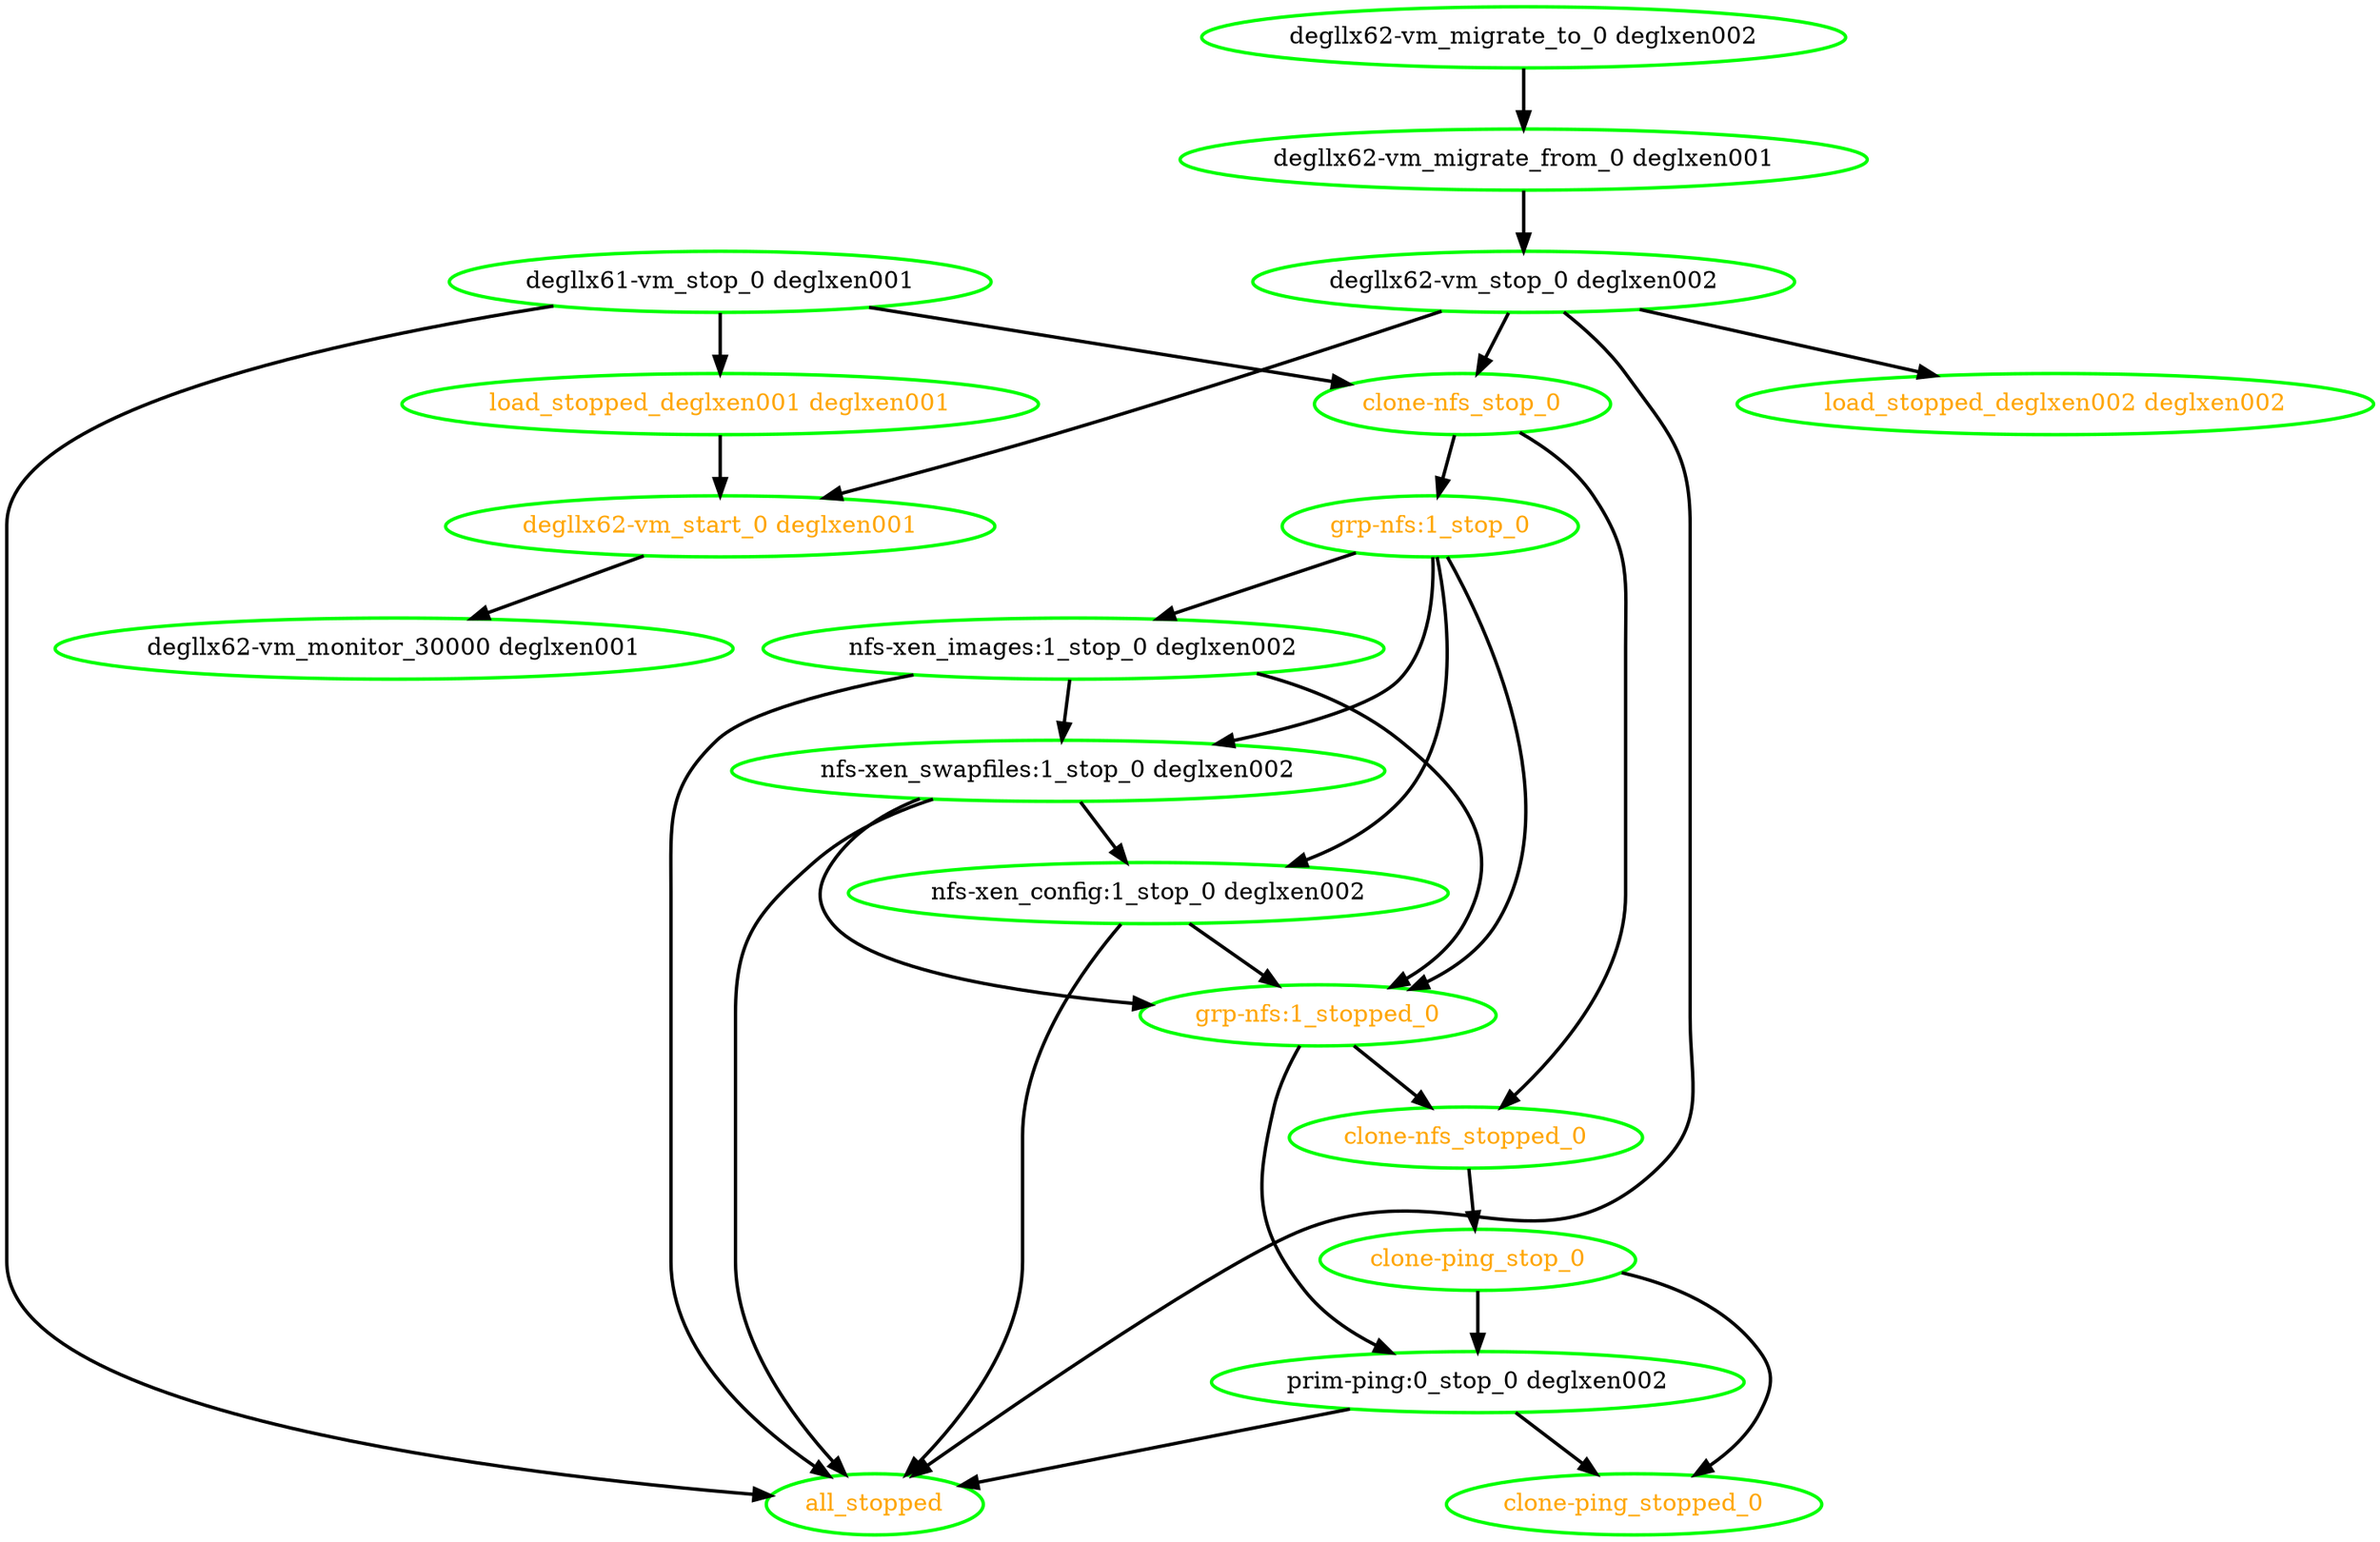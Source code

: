 digraph "g" {
"all_stopped" [ style=bold color="green" fontcolor="orange" ]
"clone-nfs_stop_0" -> "clone-nfs_stopped_0" [ style = bold]
"clone-nfs_stop_0" -> "grp-nfs:1_stop_0" [ style = bold]
"clone-nfs_stop_0" [ style=bold color="green" fontcolor="orange" ]
"clone-nfs_stopped_0" -> "clone-ping_stop_0" [ style = bold]
"clone-nfs_stopped_0" [ style=bold color="green" fontcolor="orange" ]
"clone-ping_stop_0" -> "clone-ping_stopped_0" [ style = bold]
"clone-ping_stop_0" -> "prim-ping:0_stop_0 deglxen002" [ style = bold]
"clone-ping_stop_0" [ style=bold color="green" fontcolor="orange" ]
"clone-ping_stopped_0" [ style=bold color="green" fontcolor="orange" ]
"degllx61-vm_stop_0 deglxen001" -> "all_stopped" [ style = bold]
"degllx61-vm_stop_0 deglxen001" -> "clone-nfs_stop_0" [ style = bold]
"degllx61-vm_stop_0 deglxen001" -> "load_stopped_deglxen001 deglxen001" [ style = bold]
"degllx61-vm_stop_0 deglxen001" [ style=bold color="green" fontcolor="black" ]
"degllx62-vm_migrate_from_0 deglxen001" -> "degllx62-vm_stop_0 deglxen002" [ style = bold]
"degllx62-vm_migrate_from_0 deglxen001" [ style=bold color="green" fontcolor="black" ]
"degllx62-vm_migrate_to_0 deglxen002" -> "degllx62-vm_migrate_from_0 deglxen001" [ style = bold]
"degllx62-vm_migrate_to_0 deglxen002" [ style=bold color="green" fontcolor="black" ]
"degllx62-vm_monitor_30000 deglxen001" [ style=bold color="green" fontcolor="black" ]
"degllx62-vm_start_0 deglxen001" -> "degllx62-vm_monitor_30000 deglxen001" [ style = bold]
"degllx62-vm_start_0 deglxen001" [ style=bold color="green" fontcolor="orange" ]
"degllx62-vm_stop_0 deglxen002" -> "all_stopped" [ style = bold]
"degllx62-vm_stop_0 deglxen002" -> "clone-nfs_stop_0" [ style = bold]
"degllx62-vm_stop_0 deglxen002" -> "degllx62-vm_start_0 deglxen001" [ style = bold]
"degllx62-vm_stop_0 deglxen002" -> "load_stopped_deglxen002 deglxen002" [ style = bold]
"degllx62-vm_stop_0 deglxen002" [ style=bold color="green" fontcolor="black" ]
"grp-nfs:1_stop_0" -> "grp-nfs:1_stopped_0" [ style = bold]
"grp-nfs:1_stop_0" -> "nfs-xen_config:1_stop_0 deglxen002" [ style = bold]
"grp-nfs:1_stop_0" -> "nfs-xen_images:1_stop_0 deglxen002" [ style = bold]
"grp-nfs:1_stop_0" -> "nfs-xen_swapfiles:1_stop_0 deglxen002" [ style = bold]
"grp-nfs:1_stop_0" [ style=bold color="green" fontcolor="orange" ]
"grp-nfs:1_stopped_0" -> "clone-nfs_stopped_0" [ style = bold]
"grp-nfs:1_stopped_0" -> "prim-ping:0_stop_0 deglxen002" [ style = bold]
"grp-nfs:1_stopped_0" [ style=bold color="green" fontcolor="orange" ]
"load_stopped_deglxen001 deglxen001" -> "degllx62-vm_start_0 deglxen001" [ style = bold]
"load_stopped_deglxen001 deglxen001" [ style=bold color="green" fontcolor="orange" ]
"load_stopped_deglxen002 deglxen002" [ style=bold color="green" fontcolor="orange" ]
"nfs-xen_config:1_stop_0 deglxen002" -> "all_stopped" [ style = bold]
"nfs-xen_config:1_stop_0 deglxen002" -> "grp-nfs:1_stopped_0" [ style = bold]
"nfs-xen_config:1_stop_0 deglxen002" [ style=bold color="green" fontcolor="black" ]
"nfs-xen_images:1_stop_0 deglxen002" -> "all_stopped" [ style = bold]
"nfs-xen_images:1_stop_0 deglxen002" -> "grp-nfs:1_stopped_0" [ style = bold]
"nfs-xen_images:1_stop_0 deglxen002" -> "nfs-xen_swapfiles:1_stop_0 deglxen002" [ style = bold]
"nfs-xen_images:1_stop_0 deglxen002" [ style=bold color="green" fontcolor="black" ]
"nfs-xen_swapfiles:1_stop_0 deglxen002" -> "all_stopped" [ style = bold]
"nfs-xen_swapfiles:1_stop_0 deglxen002" -> "grp-nfs:1_stopped_0" [ style = bold]
"nfs-xen_swapfiles:1_stop_0 deglxen002" -> "nfs-xen_config:1_stop_0 deglxen002" [ style = bold]
"nfs-xen_swapfiles:1_stop_0 deglxen002" [ style=bold color="green" fontcolor="black" ]
"prim-ping:0_stop_0 deglxen002" -> "all_stopped" [ style = bold]
"prim-ping:0_stop_0 deglxen002" -> "clone-ping_stopped_0" [ style = bold]
"prim-ping:0_stop_0 deglxen002" [ style=bold color="green" fontcolor="black" ]
}
